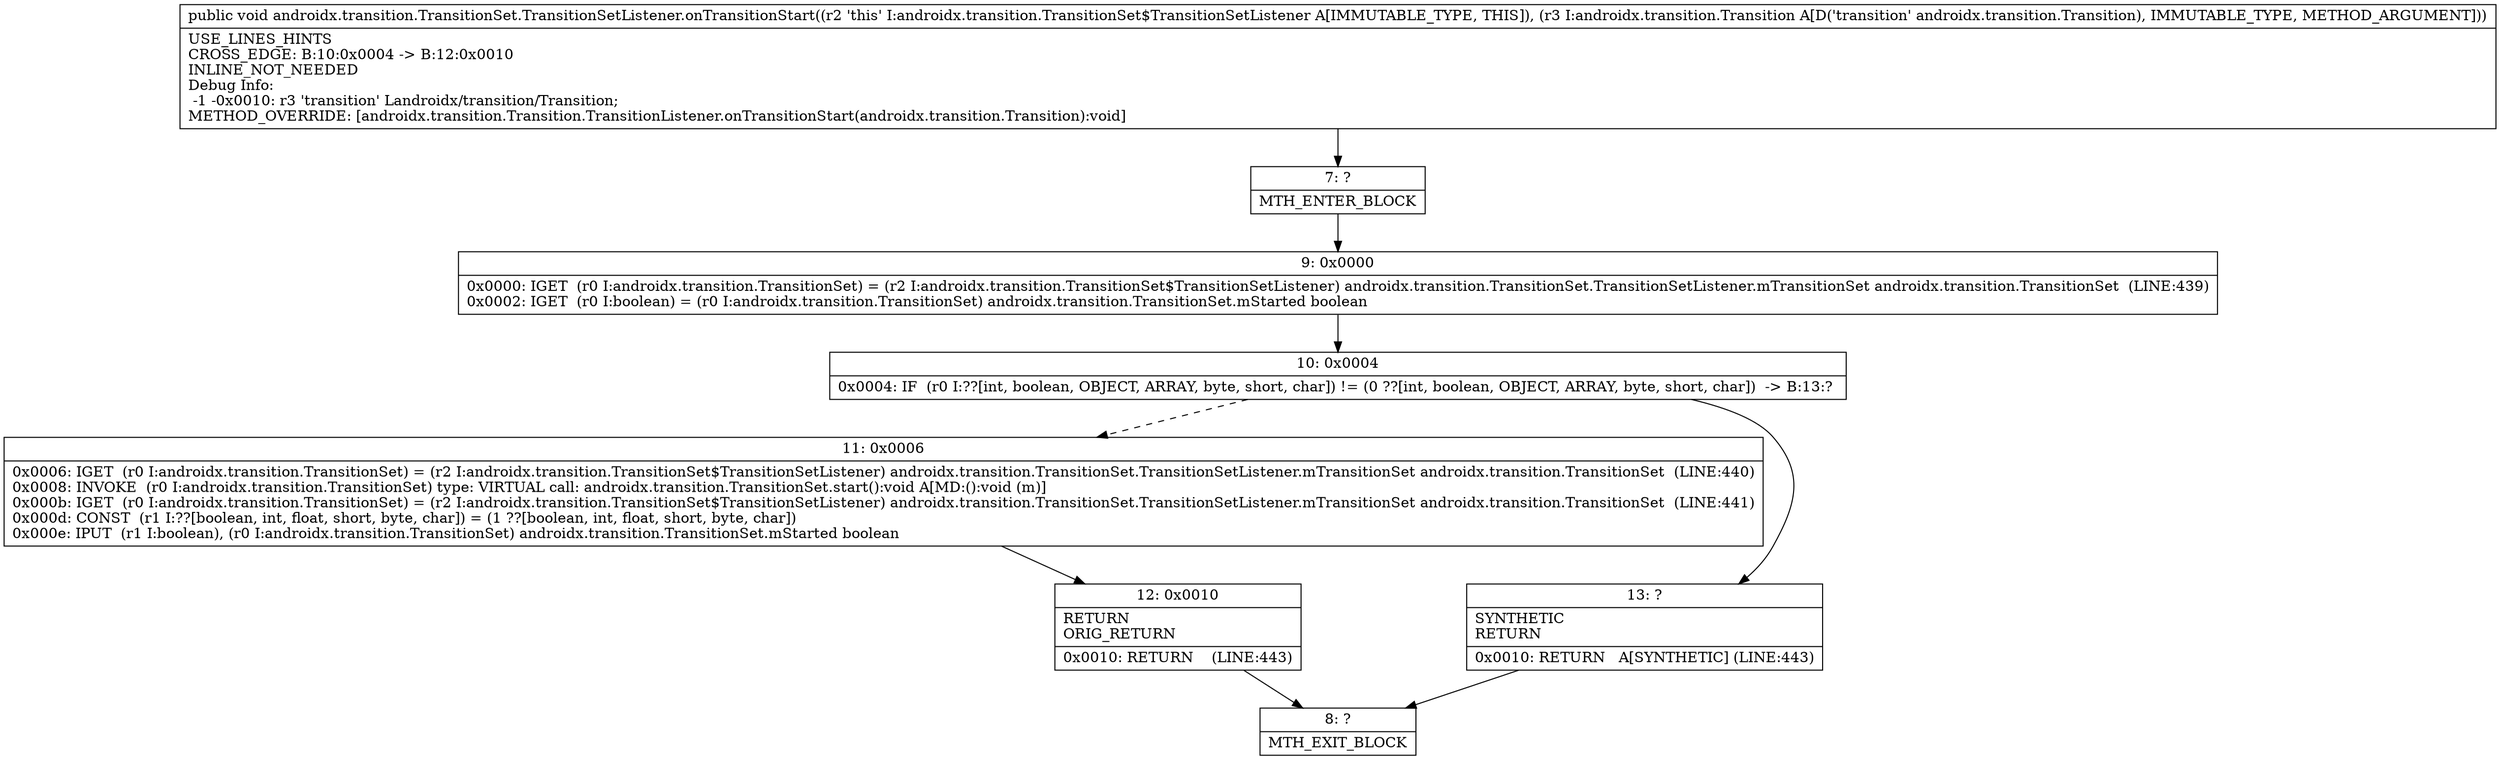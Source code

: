 digraph "CFG forandroidx.transition.TransitionSet.TransitionSetListener.onTransitionStart(Landroidx\/transition\/Transition;)V" {
Node_7 [shape=record,label="{7\:\ ?|MTH_ENTER_BLOCK\l}"];
Node_9 [shape=record,label="{9\:\ 0x0000|0x0000: IGET  (r0 I:androidx.transition.TransitionSet) = (r2 I:androidx.transition.TransitionSet$TransitionSetListener) androidx.transition.TransitionSet.TransitionSetListener.mTransitionSet androidx.transition.TransitionSet  (LINE:439)\l0x0002: IGET  (r0 I:boolean) = (r0 I:androidx.transition.TransitionSet) androidx.transition.TransitionSet.mStarted boolean \l}"];
Node_10 [shape=record,label="{10\:\ 0x0004|0x0004: IF  (r0 I:??[int, boolean, OBJECT, ARRAY, byte, short, char]) != (0 ??[int, boolean, OBJECT, ARRAY, byte, short, char])  \-\> B:13:? \l}"];
Node_11 [shape=record,label="{11\:\ 0x0006|0x0006: IGET  (r0 I:androidx.transition.TransitionSet) = (r2 I:androidx.transition.TransitionSet$TransitionSetListener) androidx.transition.TransitionSet.TransitionSetListener.mTransitionSet androidx.transition.TransitionSet  (LINE:440)\l0x0008: INVOKE  (r0 I:androidx.transition.TransitionSet) type: VIRTUAL call: androidx.transition.TransitionSet.start():void A[MD:():void (m)]\l0x000b: IGET  (r0 I:androidx.transition.TransitionSet) = (r2 I:androidx.transition.TransitionSet$TransitionSetListener) androidx.transition.TransitionSet.TransitionSetListener.mTransitionSet androidx.transition.TransitionSet  (LINE:441)\l0x000d: CONST  (r1 I:??[boolean, int, float, short, byte, char]) = (1 ??[boolean, int, float, short, byte, char]) \l0x000e: IPUT  (r1 I:boolean), (r0 I:androidx.transition.TransitionSet) androidx.transition.TransitionSet.mStarted boolean \l}"];
Node_12 [shape=record,label="{12\:\ 0x0010|RETURN\lORIG_RETURN\l|0x0010: RETURN    (LINE:443)\l}"];
Node_8 [shape=record,label="{8\:\ ?|MTH_EXIT_BLOCK\l}"];
Node_13 [shape=record,label="{13\:\ ?|SYNTHETIC\lRETURN\l|0x0010: RETURN   A[SYNTHETIC] (LINE:443)\l}"];
MethodNode[shape=record,label="{public void androidx.transition.TransitionSet.TransitionSetListener.onTransitionStart((r2 'this' I:androidx.transition.TransitionSet$TransitionSetListener A[IMMUTABLE_TYPE, THIS]), (r3 I:androidx.transition.Transition A[D('transition' androidx.transition.Transition), IMMUTABLE_TYPE, METHOD_ARGUMENT]))  | USE_LINES_HINTS\lCROSS_EDGE: B:10:0x0004 \-\> B:12:0x0010\lINLINE_NOT_NEEDED\lDebug Info:\l  \-1 \-0x0010: r3 'transition' Landroidx\/transition\/Transition;\lMETHOD_OVERRIDE: [androidx.transition.Transition.TransitionListener.onTransitionStart(androidx.transition.Transition):void]\l}"];
MethodNode -> Node_7;Node_7 -> Node_9;
Node_9 -> Node_10;
Node_10 -> Node_11[style=dashed];
Node_10 -> Node_13;
Node_11 -> Node_12;
Node_12 -> Node_8;
Node_13 -> Node_8;
}

